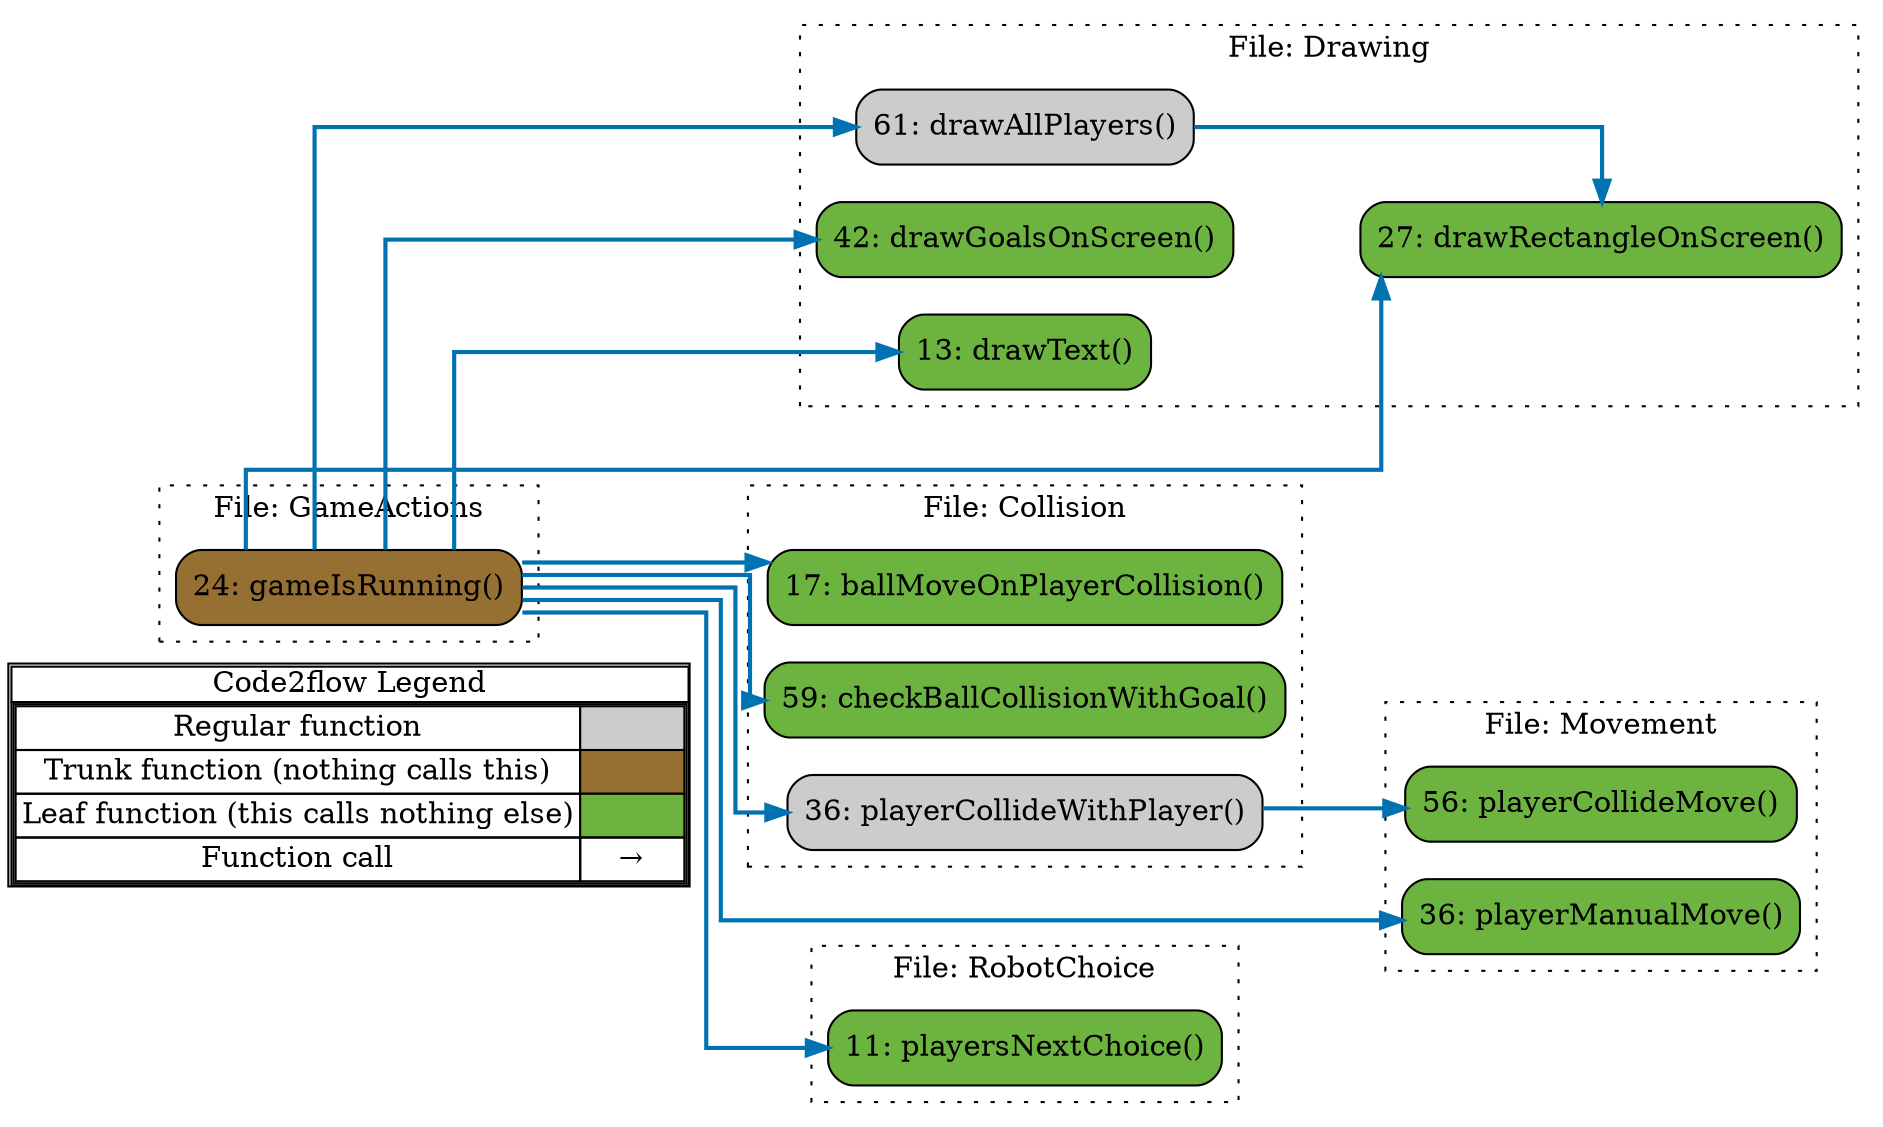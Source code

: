digraph G {
concentrate=true;
splines="ortho";
rankdir="LR";
subgraph legend{
    rank = min;
    label = "legend";
    Legend [shape=none, margin=0, label = <
        <table cellspacing="0" cellpadding="0" border="1"><tr><td>Code2flow Legend</td></tr><tr><td>
        <table cellspacing="0">
        <tr><td>Regular function</td><td width="50px" bgcolor='#cccccc'></td></tr>
        <tr><td>Trunk function (nothing calls this)</td><td bgcolor='#966F33'></td></tr>
        <tr><td>Leaf function (this calls nothing else)</td><td bgcolor='#6db33f'></td></tr>
        <tr><td>Function call</td><td><font color='black'>&#8594;</font></td></tr>
        </table></td></tr></table>
        >];
}node_6f7e59be [label="17: ballMoveOnPlayerCollision()" name="Collision::ballMoveOnPlayerCollision" shape="rect" style="rounded,filled" fillcolor="#6db33f" ];
node_f6204cf9 [label="59: checkBallCollisionWithGoal()" name="Collision::checkBallCollisionWithGoal" shape="rect" style="rounded,filled" fillcolor="#6db33f" ];
node_ea172e6d [label="36: playerCollideWithPlayer()" name="Collision::playerCollideWithPlayer" shape="rect" style="rounded,filled" fillcolor="#cccccc" ];
node_5987fa05 [label="61: drawAllPlayers()" name="Drawing::drawAllPlayers" shape="rect" style="rounded,filled" fillcolor="#cccccc" ];
node_d63c2d04 [label="42: drawGoalsOnScreen()" name="Drawing::drawGoalsOnScreen" shape="rect" style="rounded,filled" fillcolor="#6db33f" ];
node_d2a7c175 [label="27: drawRectangleOnScreen()" name="Drawing::drawRectangleOnScreen" shape="rect" style="rounded,filled" fillcolor="#6db33f" ];
node_91a9f012 [label="13: drawText()" name="Drawing::drawText" shape="rect" style="rounded,filled" fillcolor="#6db33f" ];
node_a64dd2cd [label="24: gameIsRunning()" name="GameActions::gameIsRunning" shape="rect" style="rounded,filled" fillcolor="#966F33" ];
node_fd8419c1 [label="56: playerCollideMove()" name="Movement::playerCollideMove" shape="rect" style="rounded,filled" fillcolor="#6db33f" ];
node_9d22bf34 [label="36: playerManualMove()" name="Movement::playerManualMove" shape="rect" style="rounded,filled" fillcolor="#6db33f" ];
node_a3e07257 [label="11: playersNextChoice()" name="RobotChoice::playersNextChoice" shape="rect" style="rounded,filled" fillcolor="#6db33f" ];
node_ea172e6d -> node_fd8419c1 [color="#0072B2" penwidth="2"];
node_5987fa05 -> node_d2a7c175 [color="#0072B2" penwidth="2"];
node_a64dd2cd -> node_6f7e59be [color="#0072B2" penwidth="2"];
node_a64dd2cd -> node_f6204cf9 [color="#0072B2" penwidth="2"];
node_a64dd2cd -> node_ea172e6d [color="#0072B2" penwidth="2"];
node_a64dd2cd -> node_5987fa05 [color="#0072B2" penwidth="2"];
node_a64dd2cd -> node_d63c2d04 [color="#0072B2" penwidth="2"];
node_a64dd2cd -> node_d2a7c175 [color="#0072B2" penwidth="2"];
node_a64dd2cd -> node_91a9f012 [color="#0072B2" penwidth="2"];
node_a64dd2cd -> node_9d22bf34 [color="#0072B2" penwidth="2"];
node_a64dd2cd -> node_a3e07257 [color="#0072B2" penwidth="2"];
subgraph cluster_6715f1fe {
    node_6f7e59be node_ea172e6d node_f6204cf9;
    label="File: Collision";
    name="Collision";
    style="filled";
    graph[style=dotted];
};
subgraph cluster_c534955a {
    node_91a9f012 node_d2a7c175 node_d63c2d04 node_5987fa05;
    label="File: Drawing";
    name="Drawing";
    style="filled";
    graph[style=dotted];
};
subgraph cluster_296b88db {
    node_a64dd2cd;
    label="File: GameActions";
    name="GameActions";
    style="filled";
    graph[style=dotted];
};
subgraph cluster_c407de05 {
    node_9d22bf34 node_fd8419c1;
    label="File: Movement";
    name="Movement";
    style="filled";
    graph[style=dotted];
};
subgraph cluster_37ba982c {
    node_a3e07257;
    label="File: RobotChoice";
    name="RobotChoice";
    style="filled";
    graph[style=dotted];
};
}
